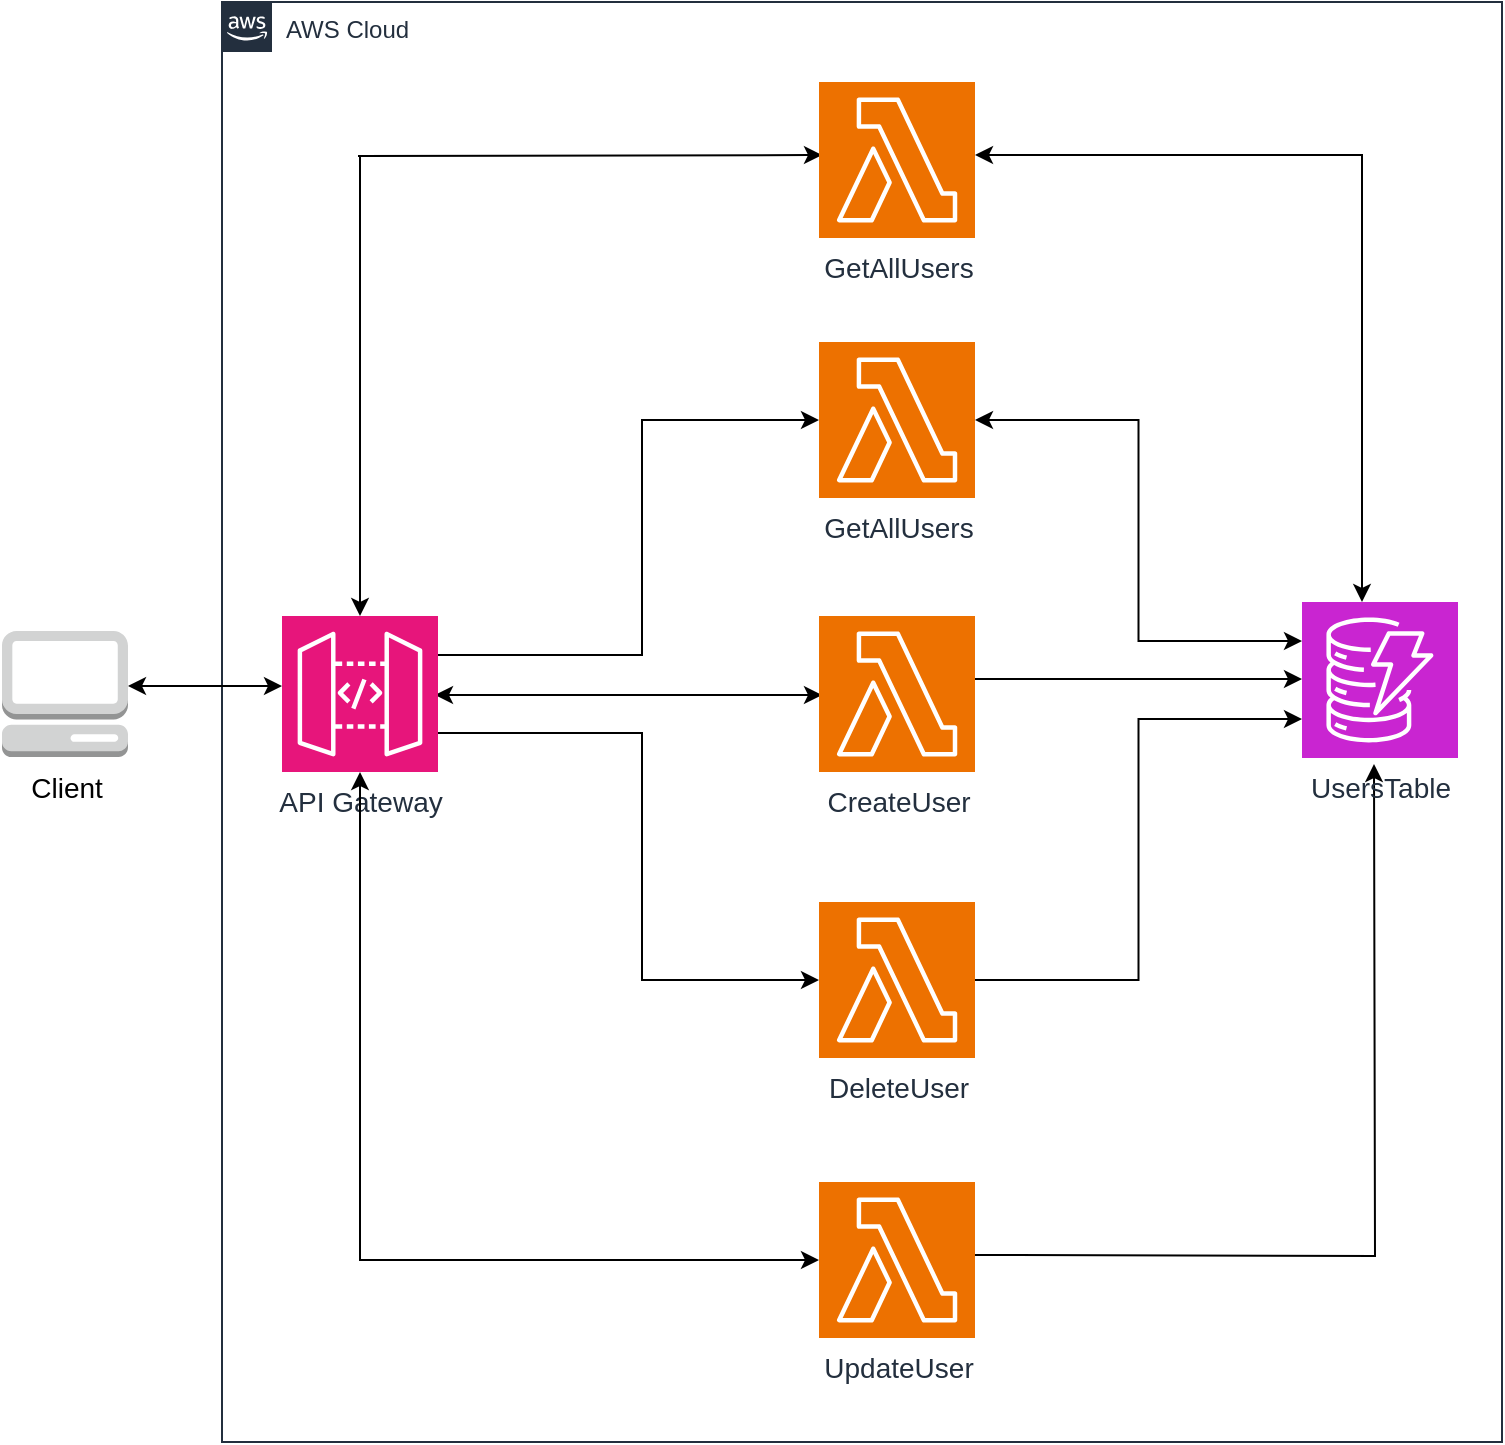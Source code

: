 <mxfile version="24.3.0" type="device">
  <diagram name="Page-1" id="_loOa55znEdXqwwxNVEN">
    <mxGraphModel dx="1434" dy="743" grid="1" gridSize="10" guides="1" tooltips="1" connect="1" arrows="1" fold="1" page="1" pageScale="1" pageWidth="850" pageHeight="1100" math="0" shadow="0">
      <root>
        <mxCell id="0" />
        <mxCell id="1" parent="0" />
        <mxCell id="VcwTWH4_keUuxqzdvM2R-9" style="edgeStyle=orthogonalEdgeStyle;rounded=0;orthogonalLoop=1;jettySize=auto;html=1;strokeColor=default;startArrow=classic;startFill=1;" parent="1" edge="1">
          <mxGeometry relative="1" as="geometry">
            <Array as="points">
              <mxPoint x="760" y="117" />
            </Array>
            <mxPoint x="566.5" y="116.5" as="sourcePoint" />
            <mxPoint x="760" y="340" as="targetPoint" />
          </mxGeometry>
        </mxCell>
        <mxCell id="VcwTWH4_keUuxqzdvM2R-13" style="edgeStyle=orthogonalEdgeStyle;rounded=0;orthogonalLoop=1;jettySize=auto;html=1;entryX=0.5;entryY=1;entryDx=0;entryDy=0;entryPerimeter=0;startArrow=none;startFill=0;" parent="1" edge="1">
          <mxGeometry relative="1" as="geometry">
            <mxPoint x="566.5" y="666.5" as="sourcePoint" />
            <mxPoint x="766" y="421" as="targetPoint" />
          </mxGeometry>
        </mxCell>
        <mxCell id="VcwTWH4_keUuxqzdvM2R-16" style="edgeStyle=orthogonalEdgeStyle;rounded=0;orthogonalLoop=1;jettySize=auto;html=1;entryX=0;entryY=0.5;entryDx=0;entryDy=0;entryPerimeter=0;exitX=0.5;exitY=0;exitDx=0;exitDy=0;exitPerimeter=0;startArrow=classic;startFill=1;" parent="1" source="CJdTfhvBJtuRDFlXycg5-1" edge="1">
          <mxGeometry relative="1" as="geometry">
            <Array as="points">
              <mxPoint x="259" y="117" />
              <mxPoint x="258" y="117" />
            </Array>
            <mxPoint x="258.25" y="340" as="sourcePoint" />
            <mxPoint x="490" y="116.5" as="targetPoint" />
          </mxGeometry>
        </mxCell>
        <mxCell id="VcwTWH4_keUuxqzdvM2R-17" style="edgeStyle=orthogonalEdgeStyle;rounded=0;orthogonalLoop=1;jettySize=auto;html=1;entryX=0;entryY=0.5;entryDx=0;entryDy=0;entryPerimeter=0;startArrow=classic;startFill=1;" parent="1" edge="1">
          <mxGeometry relative="1" as="geometry">
            <mxPoint x="296.5" y="386.5" as="sourcePoint" />
            <mxPoint x="490" y="386.5" as="targetPoint" />
          </mxGeometry>
        </mxCell>
        <mxCell id="VcwTWH4_keUuxqzdvM2R-22" value="AWS Cloud" style="points=[[0,0],[0.25,0],[0.5,0],[0.75,0],[1,0],[1,0.25],[1,0.5],[1,0.75],[1,1],[0.75,1],[0.5,1],[0.25,1],[0,1],[0,0.75],[0,0.5],[0,0.25]];outlineConnect=0;gradientColor=none;html=1;whiteSpace=wrap;fontSize=12;fontStyle=0;container=1;pointerEvents=0;collapsible=0;recursiveResize=0;shape=mxgraph.aws4.group;grIcon=mxgraph.aws4.group_aws_cloud_alt;strokeColor=#232F3E;fillColor=none;verticalAlign=top;align=left;spacingLeft=30;fontColor=#232F3E;dashed=0;" parent="1" vertex="1">
          <mxGeometry x="190" y="40" width="640" height="720" as="geometry" />
        </mxCell>
        <mxCell id="CJdTfhvBJtuRDFlXycg5-1" value="&lt;font style=&quot;font-size: 14px;&quot;&gt;API Gateway&lt;/font&gt;" style="sketch=0;points=[[0,0,0],[0.25,0,0],[0.5,0,0],[0.75,0,0],[1,0,0],[0,1,0],[0.25,1,0],[0.5,1,0],[0.75,1,0],[1,1,0],[0,0.25,0],[0,0.5,0],[0,0.75,0],[1,0.25,0],[1,0.5,0],[1,0.75,0]];outlineConnect=0;fontColor=#232F3E;fillColor=#E7157B;strokeColor=#ffffff;dashed=0;verticalLabelPosition=bottom;verticalAlign=top;align=center;html=1;fontSize=12;fontStyle=0;aspect=fixed;shape=mxgraph.aws4.resourceIcon;resIcon=mxgraph.aws4.api_gateway;" vertex="1" parent="VcwTWH4_keUuxqzdvM2R-22">
          <mxGeometry x="30" y="307" width="78" height="78" as="geometry" />
        </mxCell>
        <mxCell id="CJdTfhvBJtuRDFlXycg5-3" value="&lt;font style=&quot;font-size: 14px;&quot;&gt;GetAllUsers&lt;/font&gt;" style="sketch=0;points=[[0,0,0],[0.25,0,0],[0.5,0,0],[0.75,0,0],[1,0,0],[0,1,0],[0.25,1,0],[0.5,1,0],[0.75,1,0],[1,1,0],[0,0.25,0],[0,0.5,0],[0,0.75,0],[1,0.25,0],[1,0.5,0],[1,0.75,0]];outlineConnect=0;fontColor=#232F3E;fillColor=#ED7100;strokeColor=#ffffff;dashed=0;verticalLabelPosition=bottom;verticalAlign=top;align=center;html=1;fontSize=12;fontStyle=0;aspect=fixed;shape=mxgraph.aws4.resourceIcon;resIcon=mxgraph.aws4.lambda;" vertex="1" parent="VcwTWH4_keUuxqzdvM2R-22">
          <mxGeometry x="298.5" y="40" width="78" height="78" as="geometry" />
        </mxCell>
        <mxCell id="CJdTfhvBJtuRDFlXycg5-5" value="&lt;font style=&quot;font-size: 14px;&quot;&gt;GetAllUsers&lt;/font&gt;" style="sketch=0;points=[[0,0,0],[0.25,0,0],[0.5,0,0],[0.75,0,0],[1,0,0],[0,1,0],[0.25,1,0],[0.5,1,0],[0.75,1,0],[1,1,0],[0,0.25,0],[0,0.5,0],[0,0.75,0],[1,0.25,0],[1,0.5,0],[1,0.75,0]];outlineConnect=0;fontColor=#232F3E;fillColor=#ED7100;strokeColor=#ffffff;dashed=0;verticalLabelPosition=bottom;verticalAlign=top;align=center;html=1;fontSize=12;fontStyle=0;aspect=fixed;shape=mxgraph.aws4.resourceIcon;resIcon=mxgraph.aws4.lambda;" vertex="1" parent="VcwTWH4_keUuxqzdvM2R-22">
          <mxGeometry x="298.5" y="170" width="78" height="78" as="geometry" />
        </mxCell>
        <mxCell id="CJdTfhvBJtuRDFlXycg5-6" style="edgeStyle=orthogonalEdgeStyle;rounded=0;orthogonalLoop=1;jettySize=auto;html=1;exitX=1;exitY=0.25;exitDx=0;exitDy=0;exitPerimeter=0;entryX=0;entryY=0.5;entryDx=0;entryDy=0;entryPerimeter=0;" edge="1" parent="VcwTWH4_keUuxqzdvM2R-22" source="CJdTfhvBJtuRDFlXycg5-1" target="CJdTfhvBJtuRDFlXycg5-5">
          <mxGeometry relative="1" as="geometry">
            <Array as="points">
              <mxPoint x="210" y="327" />
              <mxPoint x="210" y="209" />
            </Array>
          </mxGeometry>
        </mxCell>
        <mxCell id="CJdTfhvBJtuRDFlXycg5-7" value="&lt;font style=&quot;font-size: 14px;&quot;&gt;CreateUser&lt;/font&gt;" style="sketch=0;points=[[0,0,0],[0.25,0,0],[0.5,0,0],[0.75,0,0],[1,0,0],[0,1,0],[0.25,1,0],[0.5,1,0],[0.75,1,0],[1,1,0],[0,0.25,0],[0,0.5,0],[0,0.75,0],[1,0.25,0],[1,0.5,0],[1,0.75,0]];outlineConnect=0;fontColor=#232F3E;fillColor=#ED7100;strokeColor=#ffffff;dashed=0;verticalLabelPosition=bottom;verticalAlign=top;align=center;html=1;fontSize=12;fontStyle=0;aspect=fixed;shape=mxgraph.aws4.resourceIcon;resIcon=mxgraph.aws4.lambda;" vertex="1" parent="VcwTWH4_keUuxqzdvM2R-22">
          <mxGeometry x="298.5" y="307" width="78" height="78" as="geometry" />
        </mxCell>
        <mxCell id="CJdTfhvBJtuRDFlXycg5-10" value="&lt;font style=&quot;font-size: 14px;&quot;&gt;DeleteUser&lt;/font&gt;" style="sketch=0;points=[[0,0,0],[0.25,0,0],[0.5,0,0],[0.75,0,0],[1,0,0],[0,1,0],[0.25,1,0],[0.5,1,0],[0.75,1,0],[1,1,0],[0,0.25,0],[0,0.5,0],[0,0.75,0],[1,0.25,0],[1,0.5,0],[1,0.75,0]];outlineConnect=0;fontColor=#232F3E;fillColor=#ED7100;strokeColor=#ffffff;dashed=0;verticalLabelPosition=bottom;verticalAlign=top;align=center;html=1;fontSize=12;fontStyle=0;aspect=fixed;shape=mxgraph.aws4.resourceIcon;resIcon=mxgraph.aws4.lambda;" vertex="1" parent="VcwTWH4_keUuxqzdvM2R-22">
          <mxGeometry x="298.5" y="450" width="78" height="78" as="geometry" />
        </mxCell>
        <mxCell id="CJdTfhvBJtuRDFlXycg5-13" style="edgeStyle=orthogonalEdgeStyle;rounded=0;orthogonalLoop=1;jettySize=auto;html=1;exitX=1;exitY=0.75;exitDx=0;exitDy=0;exitPerimeter=0;entryX=0;entryY=0.5;entryDx=0;entryDy=0;entryPerimeter=0;" edge="1" parent="VcwTWH4_keUuxqzdvM2R-22" source="CJdTfhvBJtuRDFlXycg5-1" target="CJdTfhvBJtuRDFlXycg5-10">
          <mxGeometry relative="1" as="geometry">
            <Array as="points">
              <mxPoint x="210" y="366" />
              <mxPoint x="210" y="489" />
            </Array>
          </mxGeometry>
        </mxCell>
        <mxCell id="CJdTfhvBJtuRDFlXycg5-14" value="&lt;div&gt;&lt;font style=&quot;font-size: 14px;&quot;&gt;UpdateUser&lt;/font&gt;&lt;/div&gt;" style="sketch=0;points=[[0,0,0],[0.25,0,0],[0.5,0,0],[0.75,0,0],[1,0,0],[0,1,0],[0.25,1,0],[0.5,1,0],[0.75,1,0],[1,1,0],[0,0.25,0],[0,0.5,0],[0,0.75,0],[1,0.25,0],[1,0.5,0],[1,0.75,0]];outlineConnect=0;fontColor=#232F3E;fillColor=#ED7100;strokeColor=#ffffff;dashed=0;verticalLabelPosition=bottom;verticalAlign=top;align=center;html=1;fontSize=12;fontStyle=0;aspect=fixed;shape=mxgraph.aws4.resourceIcon;resIcon=mxgraph.aws4.lambda;" vertex="1" parent="VcwTWH4_keUuxqzdvM2R-22">
          <mxGeometry x="298.5" y="590" width="78" height="78" as="geometry" />
        </mxCell>
        <mxCell id="CJdTfhvBJtuRDFlXycg5-15" style="edgeStyle=orthogonalEdgeStyle;rounded=0;orthogonalLoop=1;jettySize=auto;html=1;exitX=0.5;exitY=1;exitDx=0;exitDy=0;exitPerimeter=0;entryX=0;entryY=0.5;entryDx=0;entryDy=0;entryPerimeter=0;startArrow=classic;startFill=1;" edge="1" parent="VcwTWH4_keUuxqzdvM2R-22" source="CJdTfhvBJtuRDFlXycg5-1" target="CJdTfhvBJtuRDFlXycg5-14">
          <mxGeometry relative="1" as="geometry" />
        </mxCell>
        <mxCell id="CJdTfhvBJtuRDFlXycg5-16" value="&lt;font style=&quot;font-size: 14px;&quot;&gt;UsersTable&lt;/font&gt;" style="sketch=0;points=[[0,0,0],[0.25,0,0],[0.5,0,0],[0.75,0,0],[1,0,0],[0,1,0],[0.25,1,0],[0.5,1,0],[0.75,1,0],[1,1,0],[0,0.25,0],[0,0.5,0],[0,0.75,0],[1,0.25,0],[1,0.5,0],[1,0.75,0]];outlineConnect=0;fontColor=#232F3E;fillColor=#C925D1;strokeColor=#ffffff;dashed=0;verticalLabelPosition=bottom;verticalAlign=top;align=center;html=1;fontSize=12;fontStyle=0;aspect=fixed;shape=mxgraph.aws4.resourceIcon;resIcon=mxgraph.aws4.dynamodb;" vertex="1" parent="VcwTWH4_keUuxqzdvM2R-22">
          <mxGeometry x="540" y="300" width="78" height="78" as="geometry" />
        </mxCell>
        <mxCell id="CJdTfhvBJtuRDFlXycg5-17" style="edgeStyle=orthogonalEdgeStyle;rounded=0;orthogonalLoop=1;jettySize=auto;html=1;exitX=1;exitY=0.5;exitDx=0;exitDy=0;exitPerimeter=0;entryX=0;entryY=0.75;entryDx=0;entryDy=0;entryPerimeter=0;" edge="1" parent="VcwTWH4_keUuxqzdvM2R-22" source="CJdTfhvBJtuRDFlXycg5-10" target="CJdTfhvBJtuRDFlXycg5-16">
          <mxGeometry relative="1" as="geometry" />
        </mxCell>
        <mxCell id="CJdTfhvBJtuRDFlXycg5-18" style="edgeStyle=orthogonalEdgeStyle;rounded=0;orthogonalLoop=1;jettySize=auto;html=1;exitX=1;exitY=0.5;exitDx=0;exitDy=0;exitPerimeter=0;entryX=0;entryY=0.25;entryDx=0;entryDy=0;entryPerimeter=0;startArrow=classic;startFill=1;" edge="1" parent="VcwTWH4_keUuxqzdvM2R-22" source="CJdTfhvBJtuRDFlXycg5-5" target="CJdTfhvBJtuRDFlXycg5-16">
          <mxGeometry relative="1" as="geometry" />
        </mxCell>
        <mxCell id="VcwTWH4_keUuxqzdvM2R-31" style="edgeStyle=orthogonalEdgeStyle;rounded=0;orthogonalLoop=1;jettySize=auto;html=1;entryX=1;entryY=0.5;entryDx=0;entryDy=0;entryPerimeter=0;startArrow=classic;startFill=1;endArrow=none;endFill=0;" parent="VcwTWH4_keUuxqzdvM2R-22" edge="1">
          <mxGeometry relative="1" as="geometry">
            <Array as="points">
              <mxPoint x="458" y="339" />
            </Array>
            <mxPoint x="540" y="338.5" as="sourcePoint" />
            <mxPoint x="376.5" y="338.5" as="targetPoint" />
          </mxGeometry>
        </mxCell>
        <mxCell id="VcwTWH4_keUuxqzdvM2R-24" style="edgeStyle=orthogonalEdgeStyle;rounded=0;orthogonalLoop=1;jettySize=auto;html=1;startArrow=classic;startFill=1;" parent="1" source="VcwTWH4_keUuxqzdvM2R-23" target="CJdTfhvBJtuRDFlXycg5-1" edge="1">
          <mxGeometry relative="1" as="geometry">
            <mxPoint x="210" y="387" as="targetPoint" />
            <Array as="points">
              <mxPoint x="150" y="382" />
              <mxPoint x="150" y="382" />
            </Array>
          </mxGeometry>
        </mxCell>
        <mxCell id="VcwTWH4_keUuxqzdvM2R-23" value="&lt;div style=&quot;font-size: 13px;&quot;&gt;&lt;font style=&quot;font-size: 14px;&quot;&gt;Client&lt;/font&gt;&lt;/div&gt;" style="outlineConnect=0;dashed=0;verticalLabelPosition=bottom;verticalAlign=top;align=center;html=1;shape=mxgraph.aws3.management_console;fillColor=#D2D3D3;gradientColor=none;" parent="1" vertex="1">
          <mxGeometry x="80" y="354.5" width="63" height="63" as="geometry" />
        </mxCell>
      </root>
    </mxGraphModel>
  </diagram>
</mxfile>
